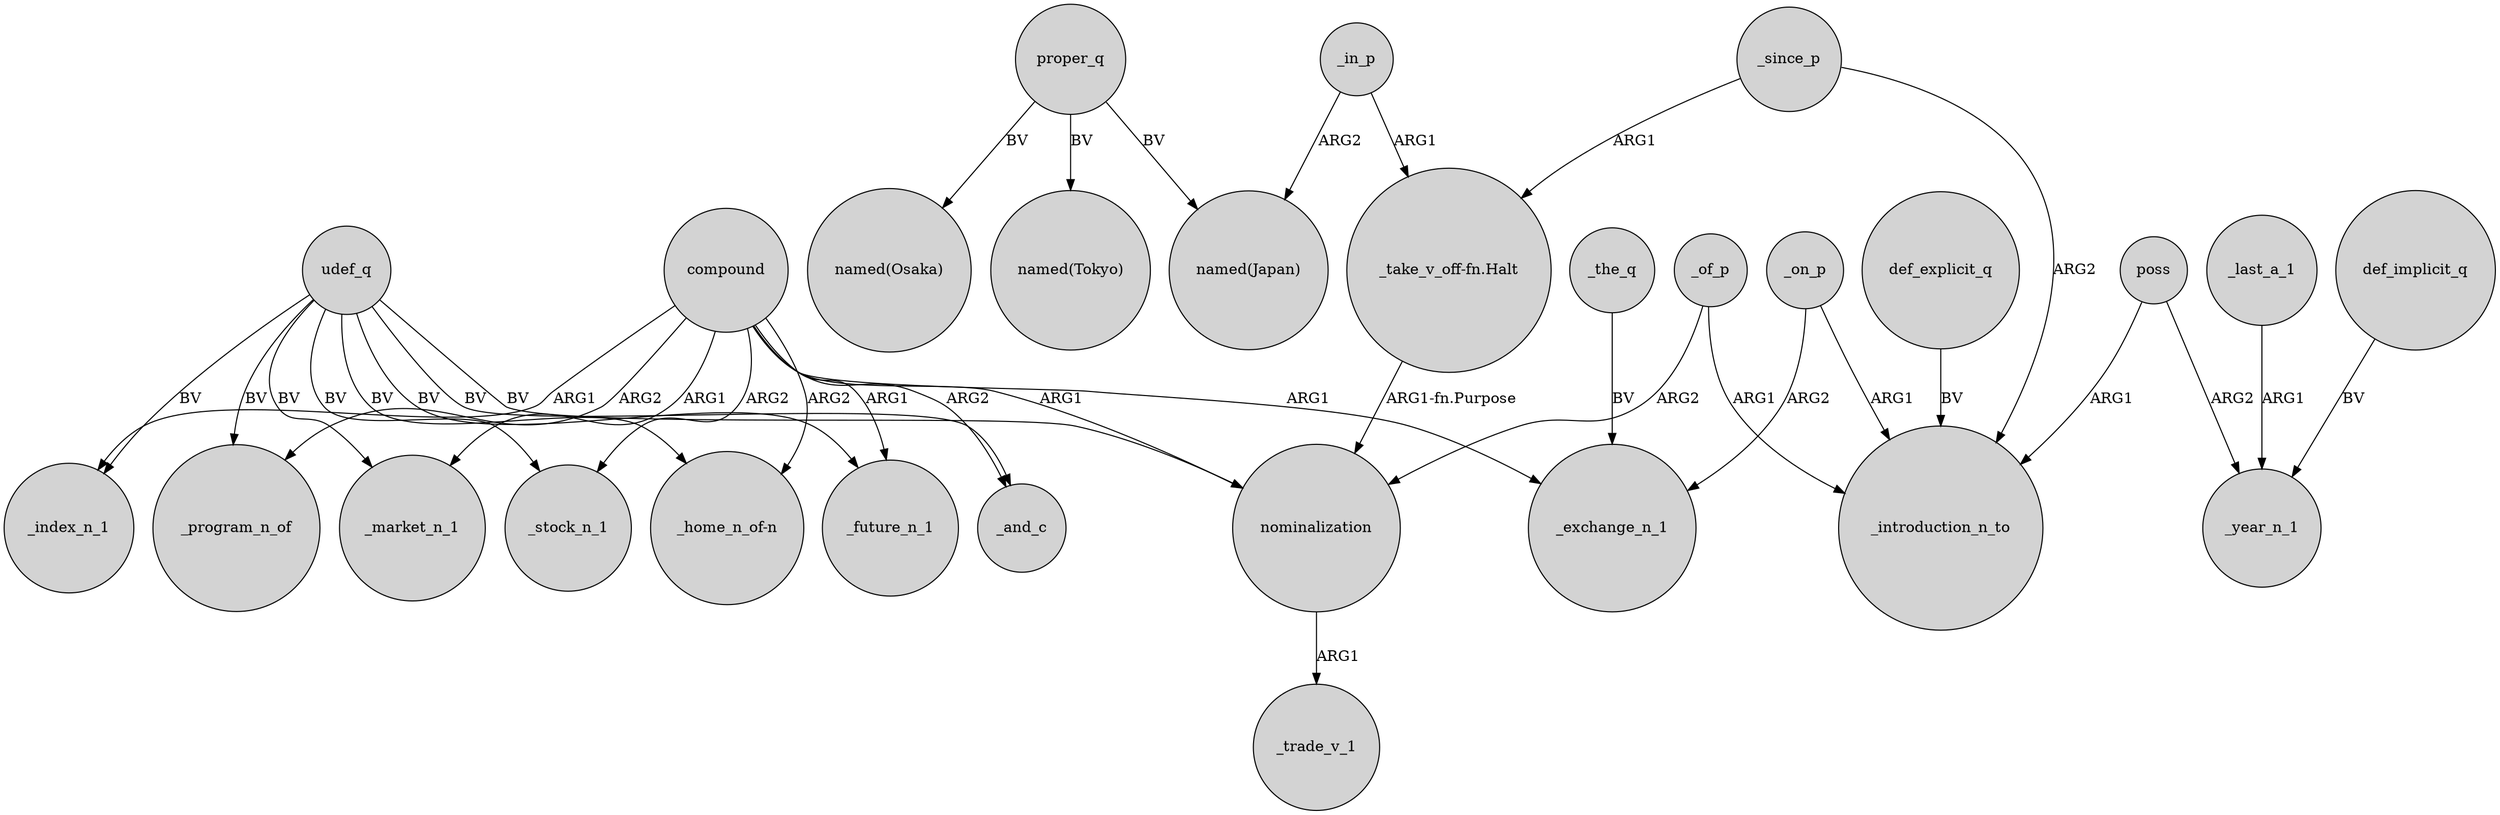digraph {
	node [shape=circle style=filled]
	udef_q -> _market_n_1 [label=BV]
	_in_p -> "_take_v_off-fn.Halt" [label=ARG1]
	"_take_v_off-fn.Halt" -> nominalization [label="ARG1-fn.Purpose"]
	_of_p -> _introduction_n_to [label=ARG1]
	def_implicit_q -> _year_n_1 [label=BV]
	_since_p -> _introduction_n_to [label=ARG2]
	udef_q -> nominalization [label=BV]
	poss -> _year_n_1 [label=ARG2]
	udef_q -> _index_n_1 [label=BV]
	proper_q -> "named(Osaka)" [label=BV]
	compound -> _future_n_1 [label=ARG1]
	_on_p -> _introduction_n_to [label=ARG1]
	udef_q -> _future_n_1 [label=BV]
	udef_q -> _and_c [label=BV]
	_on_p -> _exchange_n_1 [label=ARG2]
	compound -> _and_c [label=ARG2]
	udef_q -> _program_n_of [label=BV]
	compound -> _exchange_n_1 [label=ARG1]
	_of_p -> nominalization [label=ARG2]
	compound -> _program_n_of [label=ARG2]
	compound -> nominalization [label=ARG1]
	udef_q -> _stock_n_1 [label=BV]
	compound -> "_home_n_of-n" [label=ARG2]
	_since_p -> "_take_v_off-fn.Halt" [label=ARG1]
	udef_q -> "_home_n_of-n" [label=BV]
	compound -> _stock_n_1 [label=ARG2]
	proper_q -> "named(Japan)" [label=BV]
	_last_a_1 -> _year_n_1 [label=ARG1]
	compound -> _index_n_1 [label=ARG1]
	proper_q -> "named(Tokyo)" [label=BV]
	_in_p -> "named(Japan)" [label=ARG2]
	_the_q -> _exchange_n_1 [label=BV]
	compound -> _market_n_1 [label=ARG1]
	poss -> _introduction_n_to [label=ARG1]
	nominalization -> _trade_v_1 [label=ARG1]
	def_explicit_q -> _introduction_n_to [label=BV]
}
